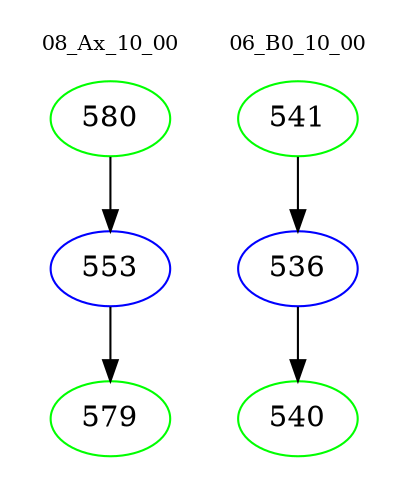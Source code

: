 digraph{
subgraph cluster_0 {
color = white
label = "08_Ax_10_00";
fontsize=10;
T0_580 [label="580", color="green"]
T0_580 -> T0_553 [color="black"]
T0_553 [label="553", color="blue"]
T0_553 -> T0_579 [color="black"]
T0_579 [label="579", color="green"]
}
subgraph cluster_1 {
color = white
label = "06_B0_10_00";
fontsize=10;
T1_541 [label="541", color="green"]
T1_541 -> T1_536 [color="black"]
T1_536 [label="536", color="blue"]
T1_536 -> T1_540 [color="black"]
T1_540 [label="540", color="green"]
}
}
